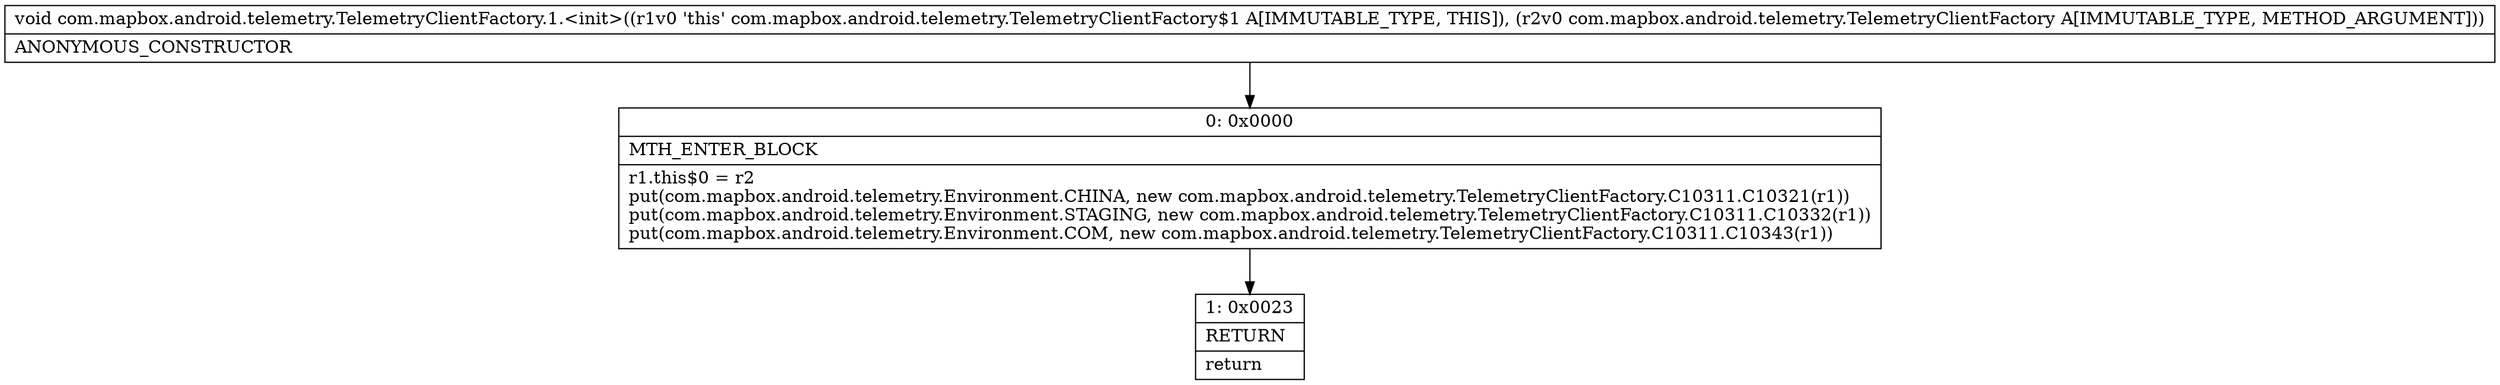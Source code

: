 digraph "CFG forcom.mapbox.android.telemetry.TelemetryClientFactory.1.\<init\>(Lcom\/mapbox\/android\/telemetry\/TelemetryClientFactory;)V" {
Node_0 [shape=record,label="{0\:\ 0x0000|MTH_ENTER_BLOCK\l|r1.this$0 = r2\lput(com.mapbox.android.telemetry.Environment.CHINA, new com.mapbox.android.telemetry.TelemetryClientFactory.C10311.C10321(r1))\lput(com.mapbox.android.telemetry.Environment.STAGING, new com.mapbox.android.telemetry.TelemetryClientFactory.C10311.C10332(r1))\lput(com.mapbox.android.telemetry.Environment.COM, new com.mapbox.android.telemetry.TelemetryClientFactory.C10311.C10343(r1))\l}"];
Node_1 [shape=record,label="{1\:\ 0x0023|RETURN\l|return\l}"];
MethodNode[shape=record,label="{void com.mapbox.android.telemetry.TelemetryClientFactory.1.\<init\>((r1v0 'this' com.mapbox.android.telemetry.TelemetryClientFactory$1 A[IMMUTABLE_TYPE, THIS]), (r2v0 com.mapbox.android.telemetry.TelemetryClientFactory A[IMMUTABLE_TYPE, METHOD_ARGUMENT]))  | ANONYMOUS_CONSTRUCTOR\l}"];
MethodNode -> Node_0;
Node_0 -> Node_1;
}

